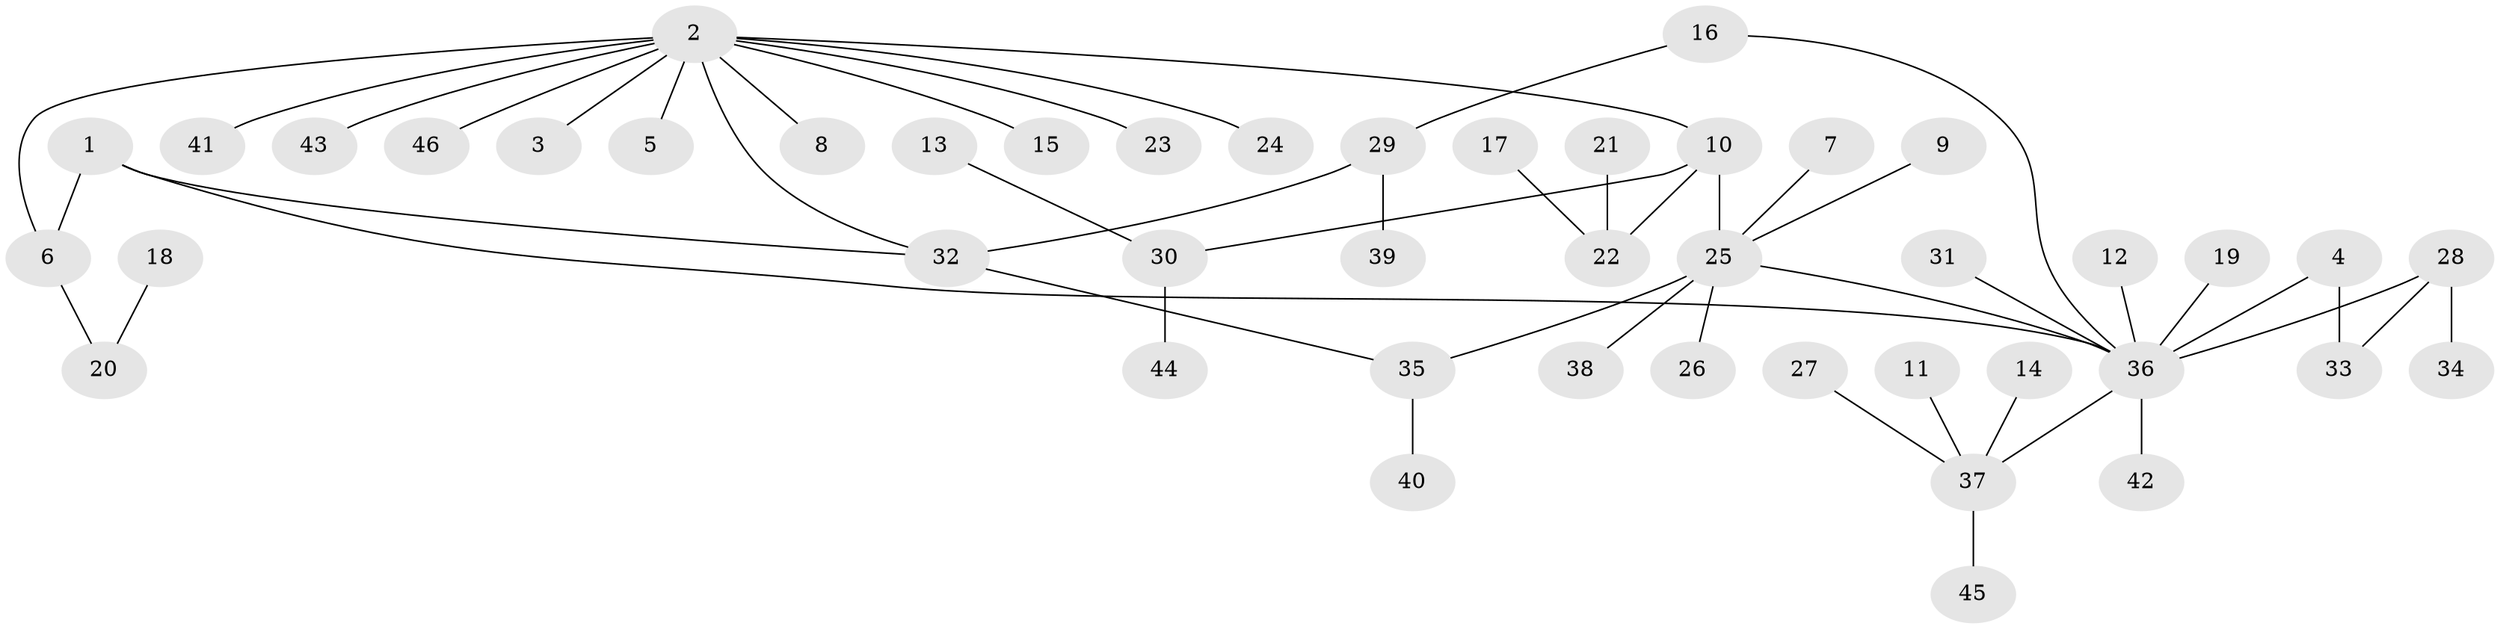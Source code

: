 // original degree distribution, {2: 0.2087912087912088, 13: 0.01098901098901099, 5: 0.054945054945054944, 6: 0.02197802197802198, 8: 0.01098901098901099, 12: 0.01098901098901099, 1: 0.5934065934065934, 3: 0.04395604395604396, 4: 0.04395604395604396}
// Generated by graph-tools (version 1.1) at 2025/26/03/09/25 03:26:09]
// undirected, 46 vertices, 50 edges
graph export_dot {
graph [start="1"]
  node [color=gray90,style=filled];
  1;
  2;
  3;
  4;
  5;
  6;
  7;
  8;
  9;
  10;
  11;
  12;
  13;
  14;
  15;
  16;
  17;
  18;
  19;
  20;
  21;
  22;
  23;
  24;
  25;
  26;
  27;
  28;
  29;
  30;
  31;
  32;
  33;
  34;
  35;
  36;
  37;
  38;
  39;
  40;
  41;
  42;
  43;
  44;
  45;
  46;
  1 -- 6 [weight=1.0];
  1 -- 32 [weight=1.0];
  1 -- 36 [weight=1.0];
  2 -- 3 [weight=1.0];
  2 -- 5 [weight=1.0];
  2 -- 6 [weight=1.0];
  2 -- 8 [weight=1.0];
  2 -- 10 [weight=1.0];
  2 -- 15 [weight=1.0];
  2 -- 23 [weight=1.0];
  2 -- 24 [weight=1.0];
  2 -- 32 [weight=1.0];
  2 -- 41 [weight=1.0];
  2 -- 43 [weight=1.0];
  2 -- 46 [weight=1.0];
  4 -- 33 [weight=1.0];
  4 -- 36 [weight=1.0];
  6 -- 20 [weight=1.0];
  7 -- 25 [weight=1.0];
  9 -- 25 [weight=1.0];
  10 -- 22 [weight=1.0];
  10 -- 25 [weight=1.0];
  10 -- 30 [weight=1.0];
  11 -- 37 [weight=1.0];
  12 -- 36 [weight=1.0];
  13 -- 30 [weight=1.0];
  14 -- 37 [weight=1.0];
  16 -- 29 [weight=1.0];
  16 -- 36 [weight=1.0];
  17 -- 22 [weight=1.0];
  18 -- 20 [weight=1.0];
  19 -- 36 [weight=1.0];
  21 -- 22 [weight=1.0];
  25 -- 26 [weight=1.0];
  25 -- 35 [weight=1.0];
  25 -- 36 [weight=1.0];
  25 -- 38 [weight=1.0];
  27 -- 37 [weight=1.0];
  28 -- 33 [weight=1.0];
  28 -- 34 [weight=1.0];
  28 -- 36 [weight=1.0];
  29 -- 32 [weight=1.0];
  29 -- 39 [weight=1.0];
  30 -- 44 [weight=1.0];
  31 -- 36 [weight=1.0];
  32 -- 35 [weight=1.0];
  35 -- 40 [weight=1.0];
  36 -- 37 [weight=1.0];
  36 -- 42 [weight=1.0];
  37 -- 45 [weight=1.0];
}
